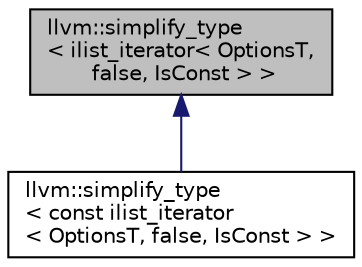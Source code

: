 digraph "llvm::simplify_type&lt; ilist_iterator&lt; OptionsT, false, IsConst &gt; &gt;"
{
 // LATEX_PDF_SIZE
  bgcolor="transparent";
  edge [fontname="Helvetica",fontsize="10",labelfontname="Helvetica",labelfontsize="10"];
  node [fontname="Helvetica",fontsize="10",shape=record];
  Node1 [label="llvm::simplify_type\l\< ilist_iterator\< OptionsT,\l false, IsConst \> \>",height=0.2,width=0.4,color="black", fillcolor="grey75", style="filled", fontcolor="black",tooltip="Allow ilist_iterators to convert into pointers to a node automatically when used by the dyn_cast,..."];
  Node1 -> Node2 [dir="back",color="midnightblue",fontsize="10",style="solid",fontname="Helvetica"];
  Node2 [label="llvm::simplify_type\l\< const ilist_iterator\l\< OptionsT, false, IsConst \> \>",height=0.2,width=0.4,color="black",URL="$structllvm_1_1simplify__type_3_01const_01ilist__iterator_3_01OptionsT_00_01false_00_01IsConst_01_4_01_4.html",tooltip=" "];
}
